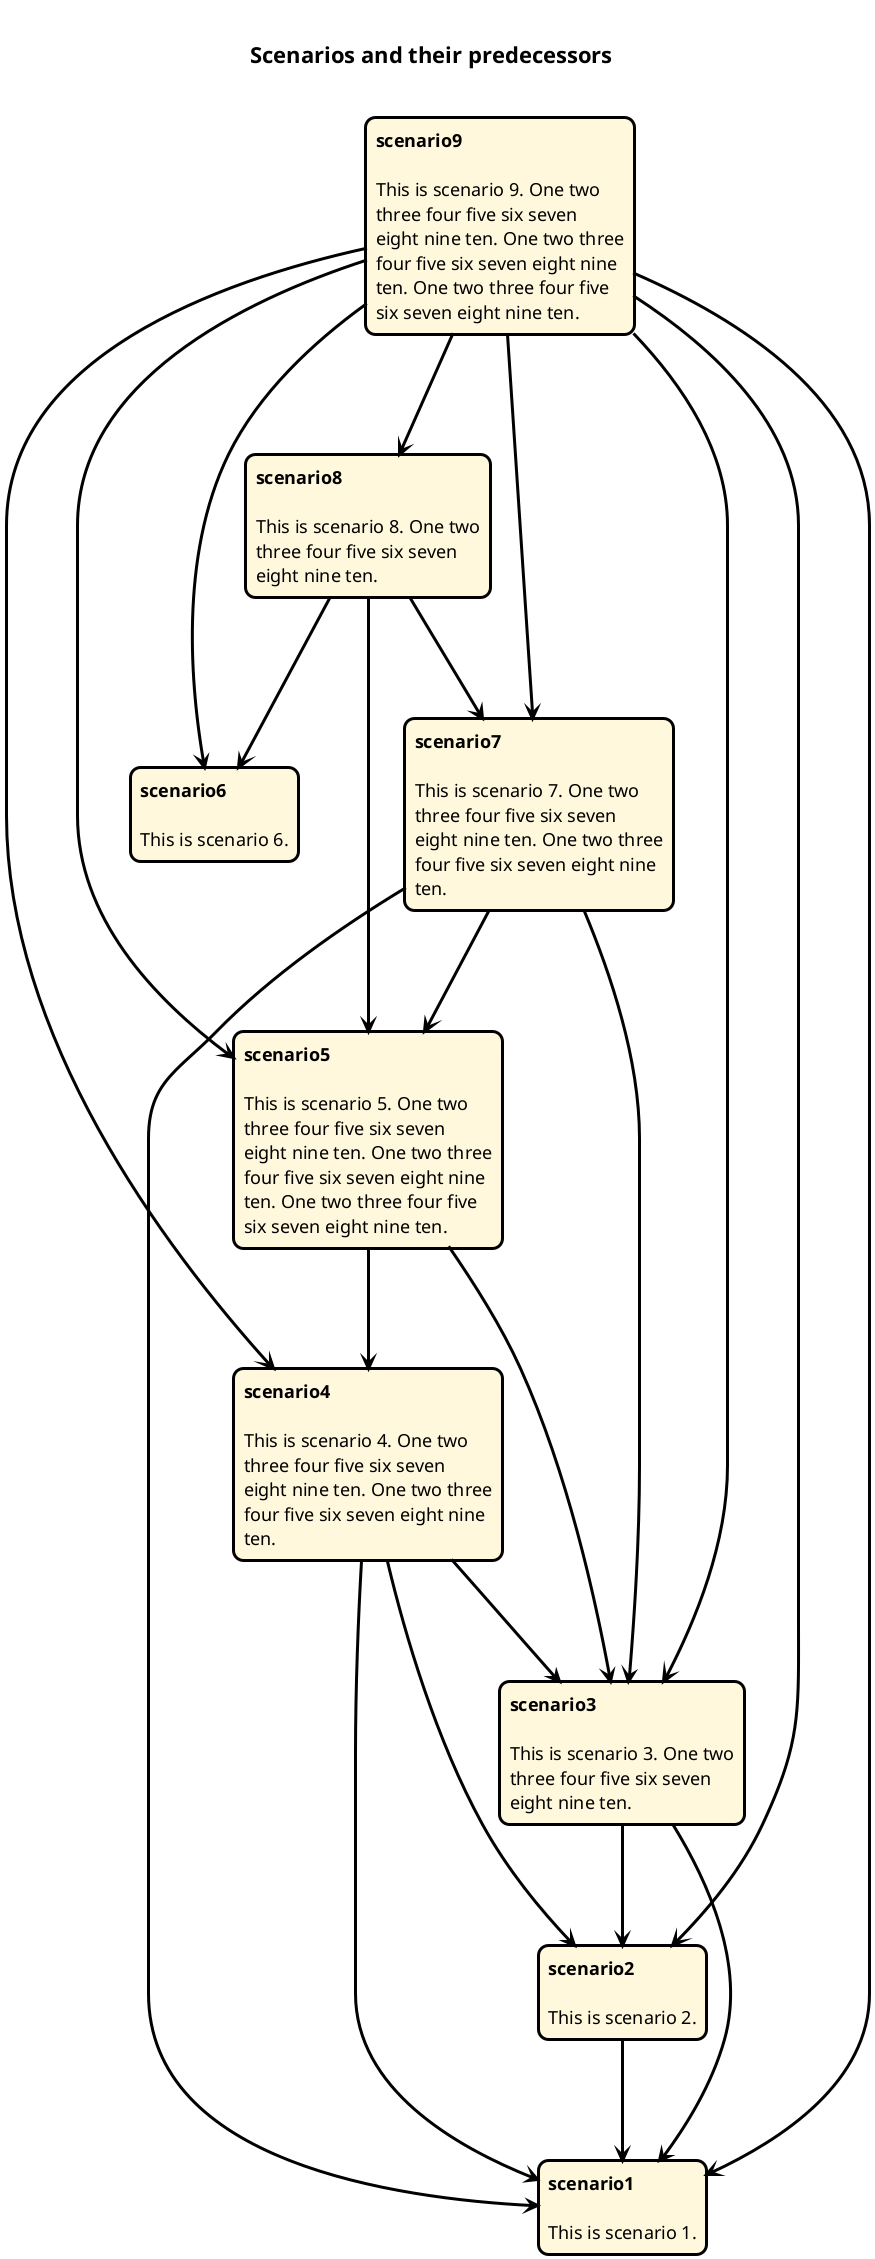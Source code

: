 @startuml scenarios

top to bottom direction
skinparam shadowing false
skinparam componentStyle uml2
skinparam roundCorner 10

skinparam rectangleRoundCorner 20
skinparam rectangleFontStyle normal
skinparam rectangleFontSize 18
skinparam rectangleBorderColor #black
skinparam rectangleBorderThickness 3
skinparam rectangleBackgroundColor #cornsilk

skinparam arrowColor #black
skinparam arrowFontSize 18
skinparam arrowThickness 3

skinparam titleFontSize 22
skinparam titleFontStyle bold


title \nScenarios and their predecessors\n

rectangle "<b>scenario1</b>\n\nThis is scenario 1." as scenario1
rectangle "<b>scenario2</b>\n\nThis is scenario 2." as scenario2
rectangle "<b>scenario3</b>\n\nThis is scenario 3. One two\nthree four five six seven\neight nine ten." as scenario3
rectangle "<b>scenario4</b>\n\nThis is scenario 4. One two\nthree four five six seven\neight nine ten. One two three\nfour five six seven eight nine\nten." as scenario4
rectangle "<b>scenario5</b>\n\nThis is scenario 5. One two\nthree four five six seven\neight nine ten. One two three\nfour five six seven eight nine\nten. One two three four five\nsix seven eight nine ten." as scenario5
rectangle "<b>scenario6</b>\n\nThis is scenario 6." as scenario6
rectangle "<b>scenario7</b>\n\nThis is scenario 7. One two\nthree four five six seven\neight nine ten. One two three\nfour five six seven eight nine\nten." as scenario7
rectangle "<b>scenario8</b>\n\nThis is scenario 8. One two\nthree four five six seven\neight nine ten." as scenario8
rectangle "<b>scenario9</b>\n\nThis is scenario 9. One two\nthree four five six seven\neight nine ten. One two three\nfour five six seven eight nine\nten. One two three four five\nsix seven eight nine ten." as scenario9

scenario2 ---> scenario1
scenario3 ---> scenario1
scenario3 ---> scenario2
scenario4 ---> scenario1
scenario4 ---> scenario2
scenario4 ---> scenario3
scenario5 ---> scenario3
scenario5 ---> scenario4
scenario7 ---> scenario1
scenario7 ---> scenario3
scenario7 ---> scenario5
scenario8 ---> scenario5
scenario8 ---> scenario6
scenario8 ---> scenario7
scenario9 ---> scenario1
scenario9 ---> scenario2
scenario9 ---> scenario3
scenario9 ---> scenario4
scenario9 ---> scenario5
scenario9 ---> scenario6
scenario9 ---> scenario7
scenario9 ---> scenario8

@enduml

